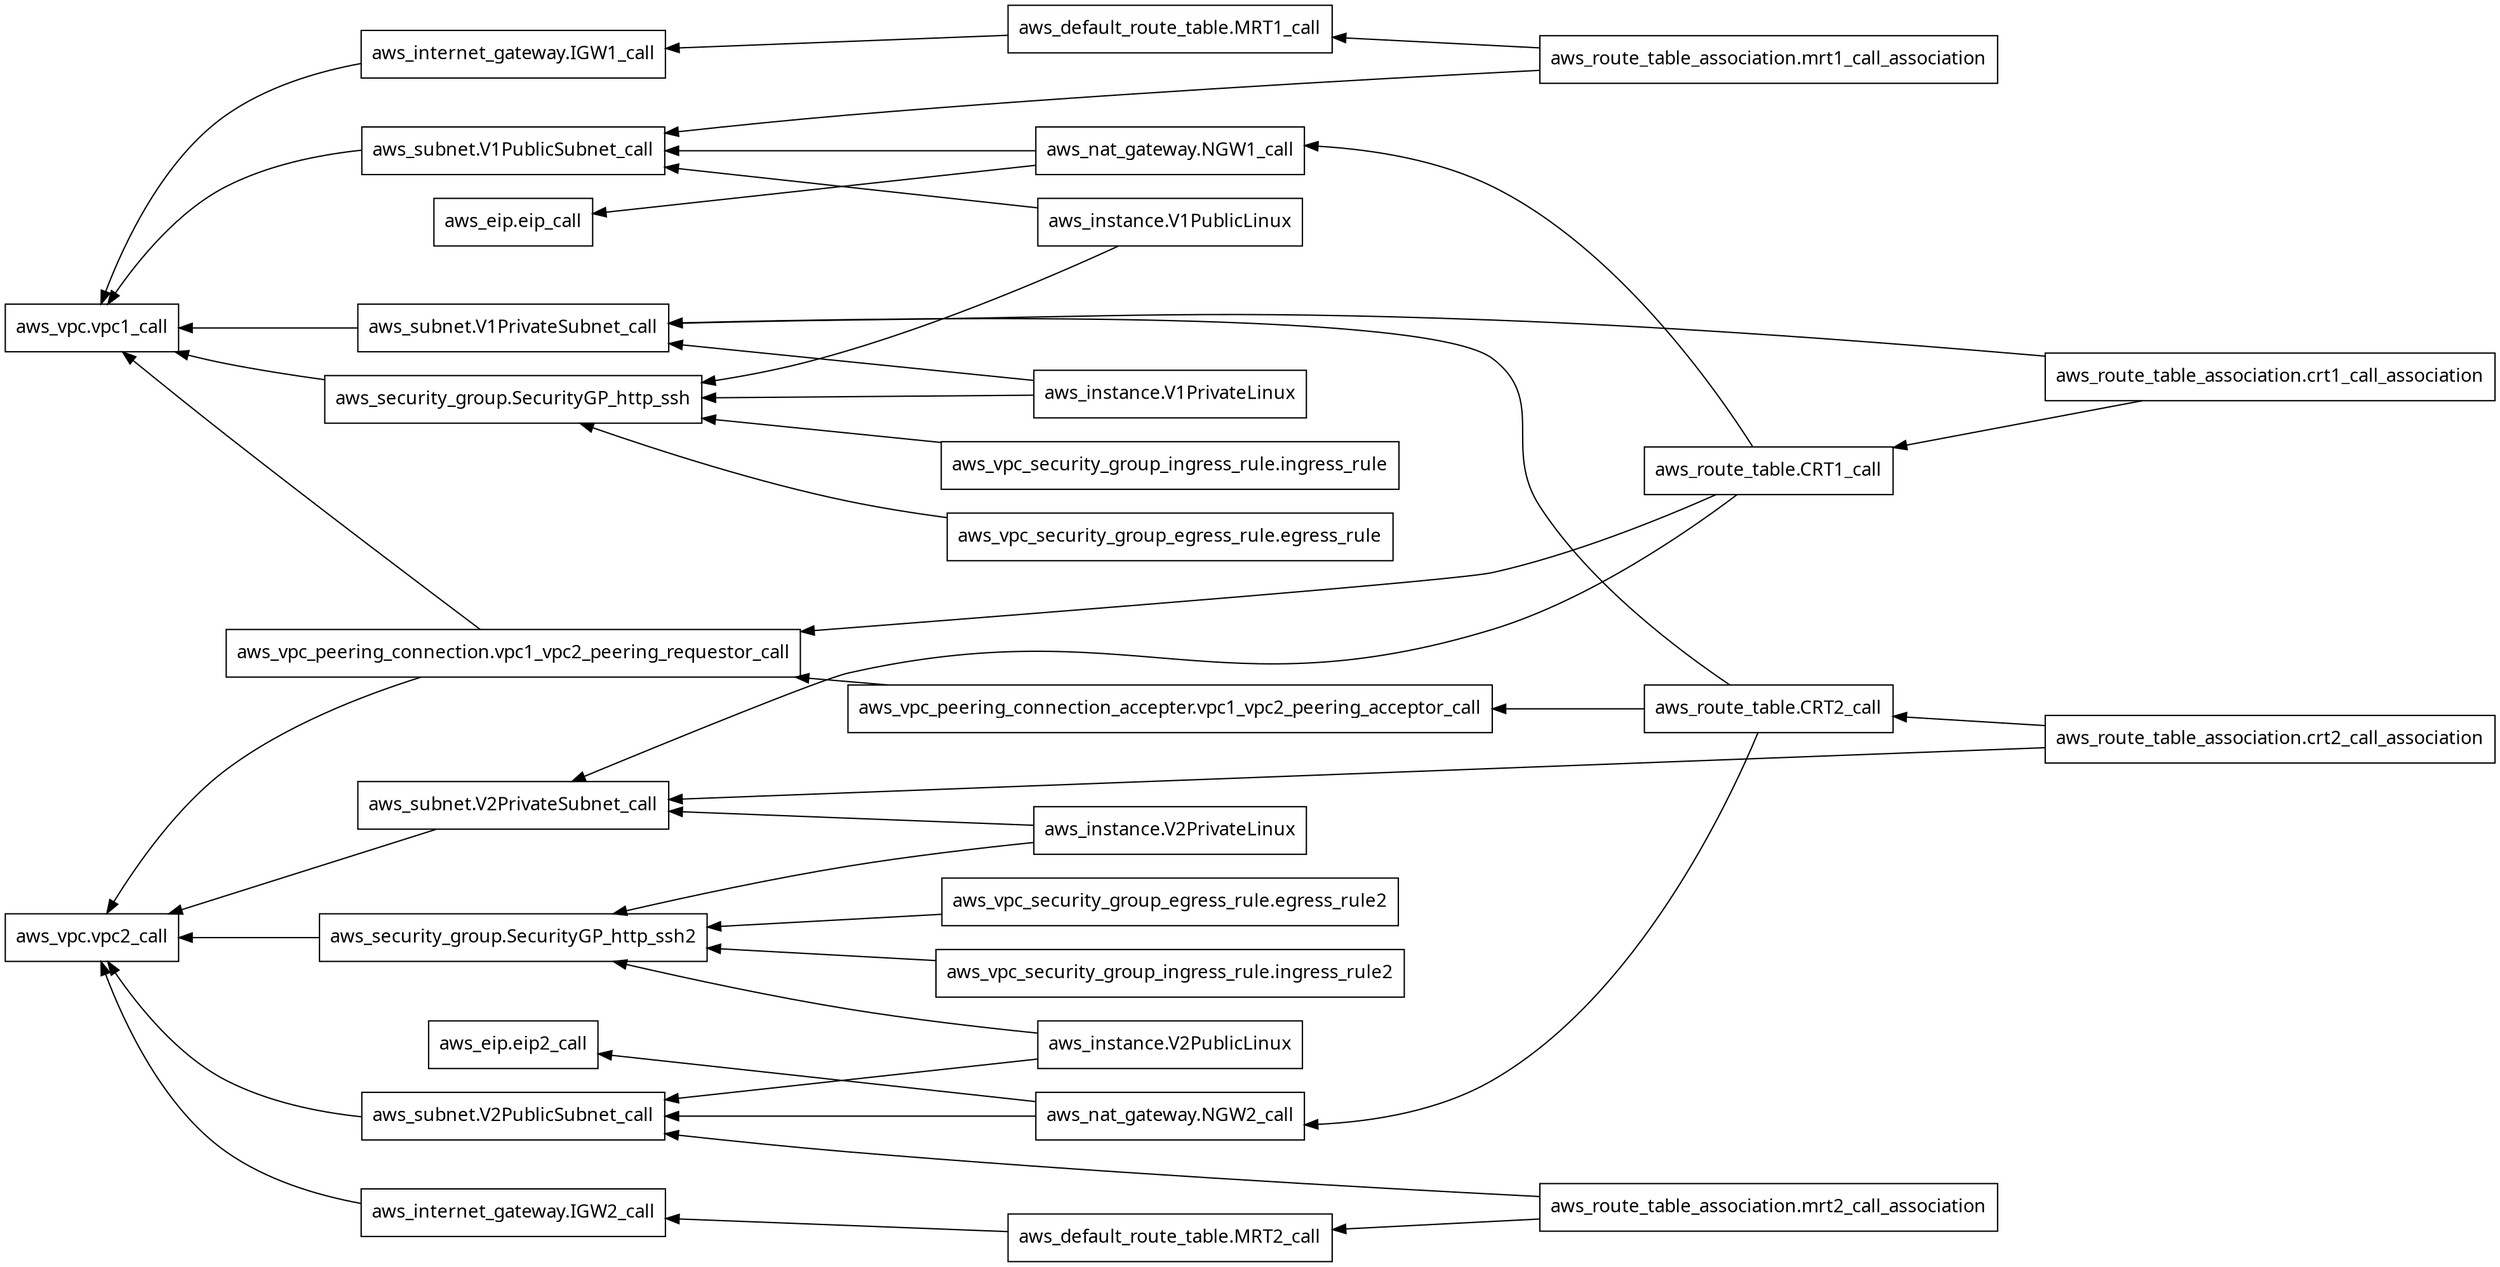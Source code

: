 digraph G {
  rankdir = "RL";
  node [shape = rect, fontname = "sans-serif"];
  "aws_default_route_table.MRT1_call" [label="aws_default_route_table.MRT1_call"];
  "aws_default_route_table.MRT2_call" [label="aws_default_route_table.MRT2_call"];
  "aws_eip.eip2_call" [label="aws_eip.eip2_call"];
  "aws_eip.eip_call" [label="aws_eip.eip_call"];
  "aws_instance.V1PrivateLinux" [label="aws_instance.V1PrivateLinux"];
  "aws_instance.V1PublicLinux" [label="aws_instance.V1PublicLinux"];
  "aws_instance.V2PrivateLinux" [label="aws_instance.V2PrivateLinux"];
  "aws_instance.V2PublicLinux" [label="aws_instance.V2PublicLinux"];
  "aws_internet_gateway.IGW1_call" [label="aws_internet_gateway.IGW1_call"];
  "aws_internet_gateway.IGW2_call" [label="aws_internet_gateway.IGW2_call"];
  "aws_nat_gateway.NGW1_call" [label="aws_nat_gateway.NGW1_call"];
  "aws_nat_gateway.NGW2_call" [label="aws_nat_gateway.NGW2_call"];
  "aws_route_table.CRT1_call" [label="aws_route_table.CRT1_call"];
  "aws_route_table.CRT2_call" [label="aws_route_table.CRT2_call"];
  "aws_route_table_association.crt1_call_association" [label="aws_route_table_association.crt1_call_association"];
  "aws_route_table_association.crt2_call_association" [label="aws_route_table_association.crt2_call_association"];
  "aws_route_table_association.mrt1_call_association" [label="aws_route_table_association.mrt1_call_association"];
  "aws_route_table_association.mrt2_call_association" [label="aws_route_table_association.mrt2_call_association"];
  "aws_security_group.SecurityGP_http_ssh" [label="aws_security_group.SecurityGP_http_ssh"];
  "aws_security_group.SecurityGP_http_ssh2" [label="aws_security_group.SecurityGP_http_ssh2"];
  "aws_subnet.V1PrivateSubnet_call" [label="aws_subnet.V1PrivateSubnet_call"];
  "aws_subnet.V1PublicSubnet_call" [label="aws_subnet.V1PublicSubnet_call"];
  "aws_subnet.V2PrivateSubnet_call" [label="aws_subnet.V2PrivateSubnet_call"];
  "aws_subnet.V2PublicSubnet_call" [label="aws_subnet.V2PublicSubnet_call"];
  "aws_vpc.vpc1_call" [label="aws_vpc.vpc1_call"];
  "aws_vpc.vpc2_call" [label="aws_vpc.vpc2_call"];
  "aws_vpc_peering_connection.vpc1_vpc2_peering_requestor_call" [label="aws_vpc_peering_connection.vpc1_vpc2_peering_requestor_call"];
  "aws_vpc_peering_connection_accepter.vpc1_vpc2_peering_acceptor_call" [label="aws_vpc_peering_connection_accepter.vpc1_vpc2_peering_acceptor_call"];
  "aws_vpc_security_group_egress_rule.egress_rule" [label="aws_vpc_security_group_egress_rule.egress_rule"];
  "aws_vpc_security_group_egress_rule.egress_rule2" [label="aws_vpc_security_group_egress_rule.egress_rule2"];
  "aws_vpc_security_group_ingress_rule.ingress_rule" [label="aws_vpc_security_group_ingress_rule.ingress_rule"];
  "aws_vpc_security_group_ingress_rule.ingress_rule2" [label="aws_vpc_security_group_ingress_rule.ingress_rule2"];
  "aws_default_route_table.MRT1_call" -> "aws_internet_gateway.IGW1_call";
  "aws_default_route_table.MRT2_call" -> "aws_internet_gateway.IGW2_call";
  "aws_instance.V1PrivateLinux" -> "aws_security_group.SecurityGP_http_ssh";
  "aws_instance.V1PrivateLinux" -> "aws_subnet.V1PrivateSubnet_call";
  "aws_instance.V1PublicLinux" -> "aws_security_group.SecurityGP_http_ssh";
  "aws_instance.V1PublicLinux" -> "aws_subnet.V1PublicSubnet_call";
  "aws_instance.V2PrivateLinux" -> "aws_security_group.SecurityGP_http_ssh2";
  "aws_instance.V2PrivateLinux" -> "aws_subnet.V2PrivateSubnet_call";
  "aws_instance.V2PublicLinux" -> "aws_security_group.SecurityGP_http_ssh2";
  "aws_instance.V2PublicLinux" -> "aws_subnet.V2PublicSubnet_call";
  "aws_internet_gateway.IGW1_call" -> "aws_vpc.vpc1_call";
  "aws_internet_gateway.IGW2_call" -> "aws_vpc.vpc2_call";
  "aws_nat_gateway.NGW1_call" -> "aws_eip.eip_call";
  "aws_nat_gateway.NGW1_call" -> "aws_subnet.V1PublicSubnet_call";
  "aws_nat_gateway.NGW2_call" -> "aws_eip.eip2_call";
  "aws_nat_gateway.NGW2_call" -> "aws_subnet.V2PublicSubnet_call";
  "aws_route_table.CRT1_call" -> "aws_nat_gateway.NGW1_call";
  "aws_route_table.CRT1_call" -> "aws_subnet.V2PrivateSubnet_call";
  "aws_route_table.CRT1_call" -> "aws_vpc_peering_connection.vpc1_vpc2_peering_requestor_call";
  "aws_route_table.CRT2_call" -> "aws_nat_gateway.NGW2_call";
  "aws_route_table.CRT2_call" -> "aws_subnet.V1PrivateSubnet_call";
  "aws_route_table.CRT2_call" -> "aws_vpc_peering_connection_accepter.vpc1_vpc2_peering_acceptor_call";
  "aws_route_table_association.crt1_call_association" -> "aws_route_table.CRT1_call";
  "aws_route_table_association.crt1_call_association" -> "aws_subnet.V1PrivateSubnet_call";
  "aws_route_table_association.crt2_call_association" -> "aws_route_table.CRT2_call";
  "aws_route_table_association.crt2_call_association" -> "aws_subnet.V2PrivateSubnet_call";
  "aws_route_table_association.mrt1_call_association" -> "aws_default_route_table.MRT1_call";
  "aws_route_table_association.mrt1_call_association" -> "aws_subnet.V1PublicSubnet_call";
  "aws_route_table_association.mrt2_call_association" -> "aws_default_route_table.MRT2_call";
  "aws_route_table_association.mrt2_call_association" -> "aws_subnet.V2PublicSubnet_call";
  "aws_security_group.SecurityGP_http_ssh" -> "aws_vpc.vpc1_call";
  "aws_security_group.SecurityGP_http_ssh2" -> "aws_vpc.vpc2_call";
  "aws_subnet.V1PrivateSubnet_call" -> "aws_vpc.vpc1_call";
  "aws_subnet.V1PublicSubnet_call" -> "aws_vpc.vpc1_call";
  "aws_subnet.V2PrivateSubnet_call" -> "aws_vpc.vpc2_call";
  "aws_subnet.V2PublicSubnet_call" -> "aws_vpc.vpc2_call";
  "aws_vpc_peering_connection.vpc1_vpc2_peering_requestor_call" -> "aws_vpc.vpc1_call";
  "aws_vpc_peering_connection.vpc1_vpc2_peering_requestor_call" -> "aws_vpc.vpc2_call";
  "aws_vpc_peering_connection_accepter.vpc1_vpc2_peering_acceptor_call" -> "aws_vpc_peering_connection.vpc1_vpc2_peering_requestor_call";
  "aws_vpc_security_group_egress_rule.egress_rule" -> "aws_security_group.SecurityGP_http_ssh";
  "aws_vpc_security_group_egress_rule.egress_rule2" -> "aws_security_group.SecurityGP_http_ssh2";
  "aws_vpc_security_group_ingress_rule.ingress_rule" -> "aws_security_group.SecurityGP_http_ssh";
  "aws_vpc_security_group_ingress_rule.ingress_rule2" -> "aws_security_group.SecurityGP_http_ssh2";
}
